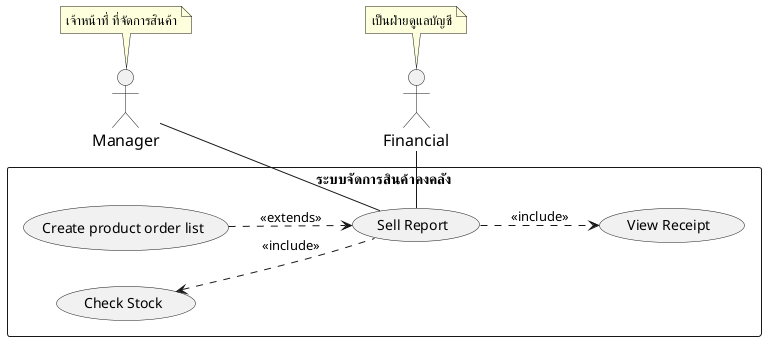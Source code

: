 @startuml
'https://plantuml.com/usecase-diagram
left to right direction
skinparam sequence {
    ParticipantFontName Thai
    ParticipantFontSize 16
    ActorFontSize 16
    ActorFontName Thai
}
'skinparam linetype polyline
' skinparam linetype ortho

skinparam Participant{
    FontColor #efefef
    BorderColor #c0c0c0
}
skinparam Sequence{
    ParticipantBorderThickness .5
    LifeLineBorderColor #8a8a8a
}


' =================== Manager ===================
' role - เจ้าหน้าที่ ที่จัดการสินค้า ให้คงคลังสินค้าอยู่เสมอ
' duty - บริหารจัดการ stock สินค้า ทั้งการจำหน่ายออก และการรับสินค้ารวมถึงการ
' ออกใบสั่งของ การเช็คสินค้าและการทำรายงานต่างๆ
actor Manager as actorManager
note top of actorManager : เจ้าหน้าที่ ที่จัดการสินค้า

' =================== Financial ===================
' role - เป็นฝ่ายดูแลบัญชีและการเงินของบริษัท
' duty - รับข้อมูลการซื้อและขายสินค้า
actor Financial as actorFinancial
note top of actorFinancial : เป็นฝ่ายดูแลบัญชี



' =================== Stock System ===================
rectangle "ระบบจัดการสินค้าคงคลัง" as stockSystem {


    ' ================ Reporting ================
    '   การทำรายงาน
    usecase (Sell Report) as (usecaseSellReport)



    usecase (View Receipt) as (usecaseViewReceipt)



    usecase (Create product order list) as (usecaseCreateProductOrderList)

    ' ================ Stock ================
    usecase (Check Stock) as (usecaseCheckStock)



    '===========================================================
    ' ===                  Associate Flow                    ===
    '===========================================================

    ' ===  ความสัมพันธ์ระหว่าง actor และ usecase ในส่วนของการสออกรายงาน ===
    actorManager -- (usecaseSellReport)
    actorFinancial -right- (usecaseSellReport)


    ' ================ Reporting ================
    '   การทำรายงาน

    (usecaseSellReport) ..> (usecaseViewReceipt)    : <<include>>
    (usecaseCheckStock)  <.. (usecaseSellReport)  : <<include>>
    (usecaseCreateProductOrderList) ..>  (usecaseSellReport)   : <<extends>>

'    (usecaseViewProduct) <... (usecaseCreateProductOrderList) : <<include>>
'    (usecaseConfirmOrderList) ..> (usecaseCreateProductOrderList) : <<extends>>
'    (usecaseOrderProductFromSupplier) ...> (usecaseConfirmOrderList)  : <<extend>>
'
'    actorSupplier -- (usecaseOrderProductFromSupplier)
'    actorCEO -- (usecaseConfirmOrderList)




}

@enduml